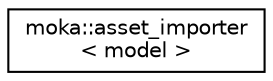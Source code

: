 digraph "Graphical Class Hierarchy"
{
 // LATEX_PDF_SIZE
  edge [fontname="Helvetica",fontsize="10",labelfontname="Helvetica",labelfontsize="10"];
  node [fontname="Helvetica",fontsize="10",shape=record];
  rankdir="LR";
  Node0 [label="moka::asset_importer\l\< model \>",height=0.2,width=0.4,color="black", fillcolor="white", style="filled",URL="$classmoka_1_1asset__importer_3_01model_01_4.html",tooltip="Asset importer for models. Currently only supports .gltf models."];
}

